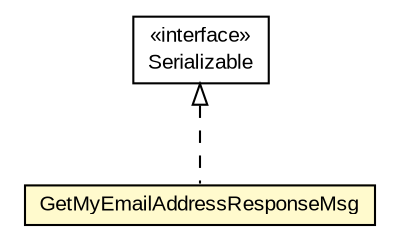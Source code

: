 #!/usr/local/bin/dot
#
# Class diagram 
# Generated by UMLGraph version R5_6-24-gf6e263 (http://www.umlgraph.org/)
#

digraph G {
	edge [fontname="arial",fontsize=10,labelfontname="arial",labelfontsize=10];
	node [fontname="arial",fontsize=10,shape=plaintext];
	nodesep=0.25;
	ranksep=0.5;
	// org.miloss.fgsms.services.interfaces.policyconfiguration.GetMyEmailAddressResponseMsg
	c555318 [label=<<table title="org.miloss.fgsms.services.interfaces.policyconfiguration.GetMyEmailAddressResponseMsg" border="0" cellborder="1" cellspacing="0" cellpadding="2" port="p" bgcolor="lemonChiffon" href="./GetMyEmailAddressResponseMsg.html">
		<tr><td><table border="0" cellspacing="0" cellpadding="1">
<tr><td align="center" balign="center"> GetMyEmailAddressResponseMsg </td></tr>
		</table></td></tr>
		</table>>, URL="./GetMyEmailAddressResponseMsg.html", fontname="arial", fontcolor="black", fontsize=10.0];
	//org.miloss.fgsms.services.interfaces.policyconfiguration.GetMyEmailAddressResponseMsg implements java.io.Serializable
	c555948:p -> c555318:p [dir=back,arrowtail=empty,style=dashed];
	// java.io.Serializable
	c555948 [label=<<table title="java.io.Serializable" border="0" cellborder="1" cellspacing="0" cellpadding="2" port="p" href="http://java.sun.com/j2se/1.4.2/docs/api/java/io/Serializable.html">
		<tr><td><table border="0" cellspacing="0" cellpadding="1">
<tr><td align="center" balign="center"> &#171;interface&#187; </td></tr>
<tr><td align="center" balign="center"> Serializable </td></tr>
		</table></td></tr>
		</table>>, URL="http://java.sun.com/j2se/1.4.2/docs/api/java/io/Serializable.html", fontname="arial", fontcolor="black", fontsize=10.0];
}

